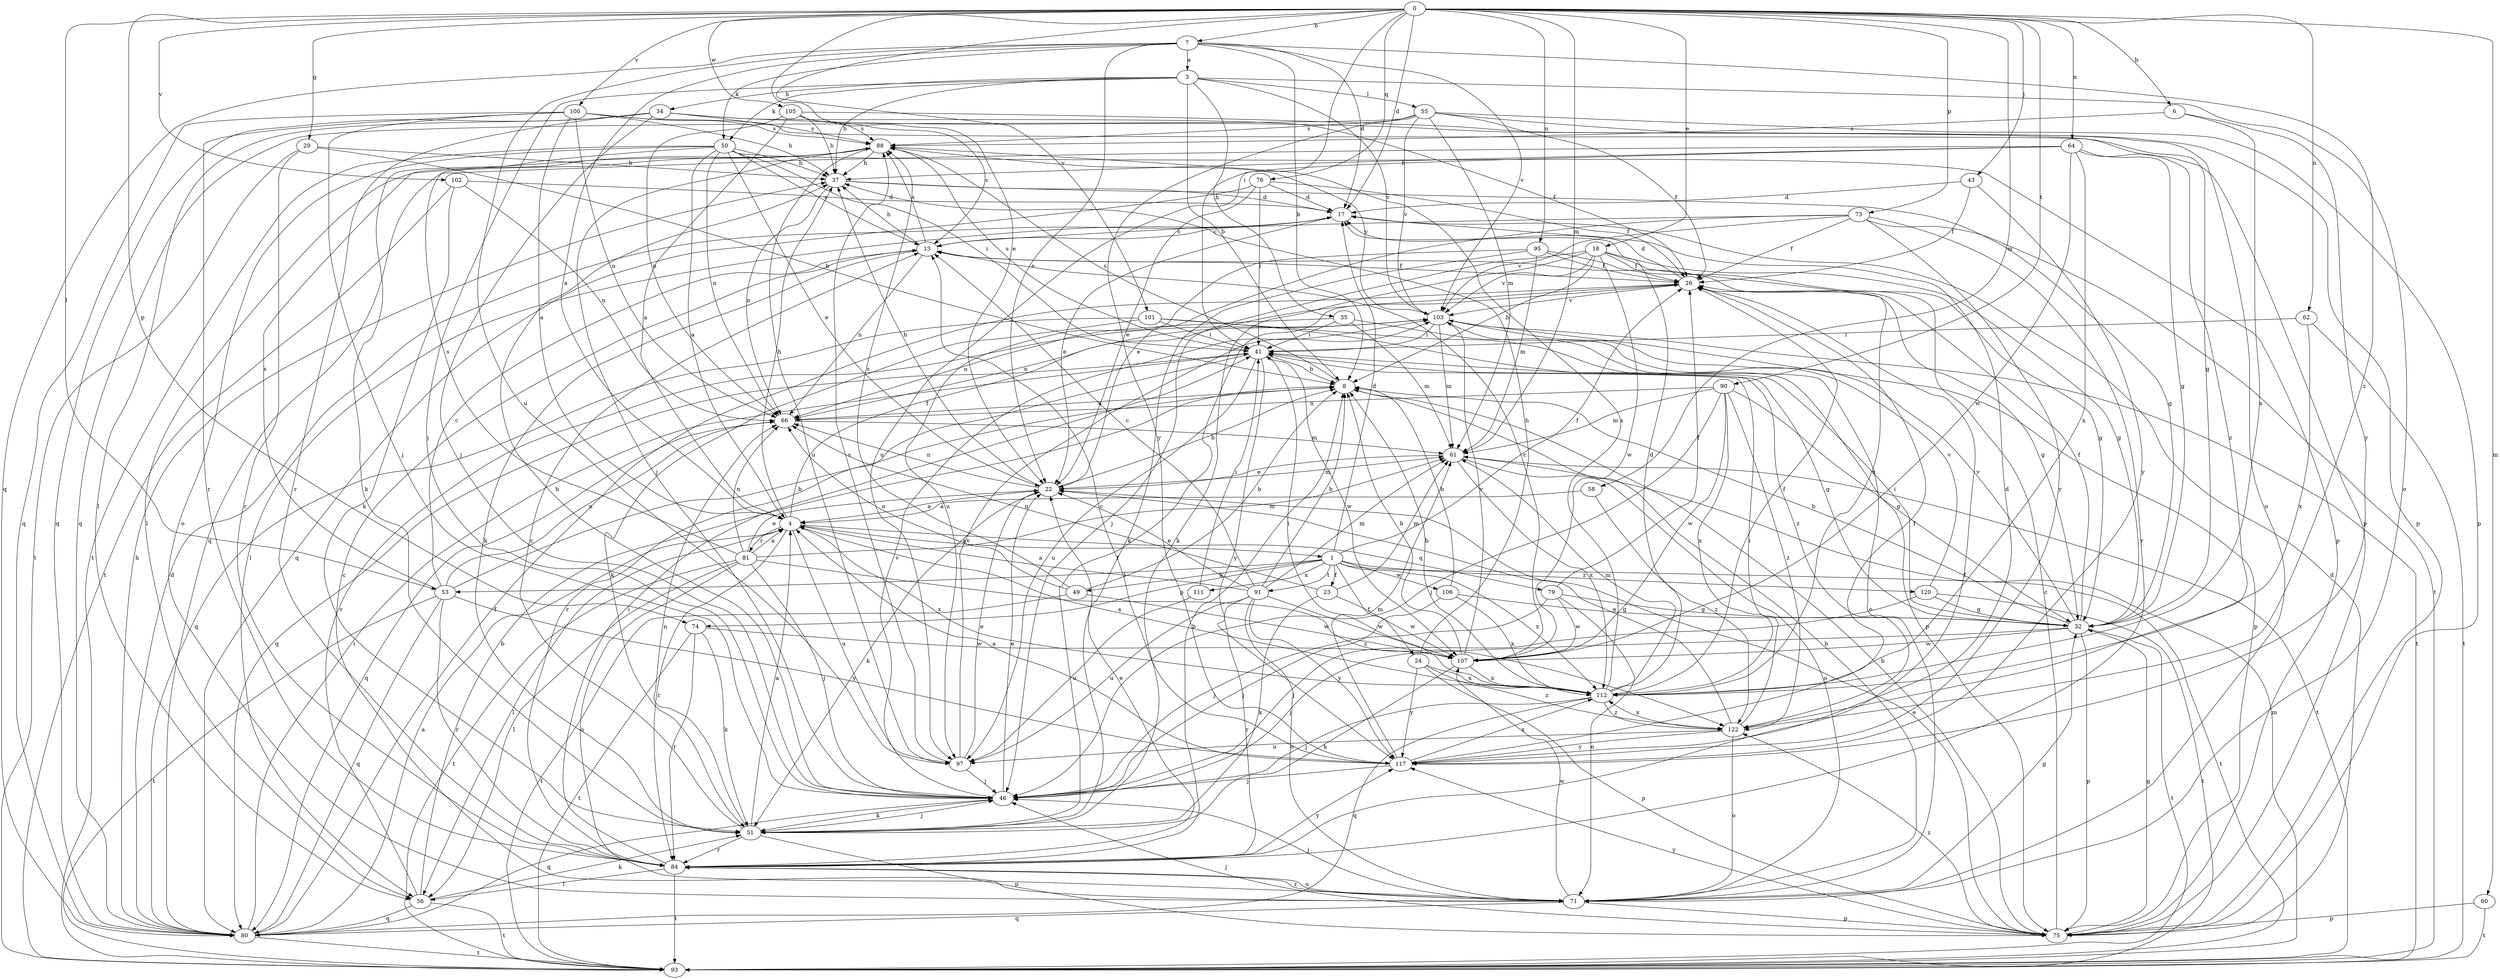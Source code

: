 strict digraph  {
0;
1;
3;
4;
6;
7;
8;
13;
17;
18;
22;
23;
24;
26;
29;
32;
34;
35;
37;
41;
43;
46;
49;
50;
51;
53;
55;
56;
58;
60;
61;
62;
64;
66;
71;
73;
74;
75;
76;
79;
80;
81;
84;
88;
90;
91;
93;
95;
97;
100;
101;
102;
103;
105;
106;
107;
111;
112;
117;
120;
122;
0 -> 6  [label=b];
0 -> 7  [label=b];
0 -> 17  [label=d];
0 -> 18  [label=e];
0 -> 22  [label=e];
0 -> 29  [label=g];
0 -> 41  [label=i];
0 -> 43  [label=j];
0 -> 53  [label=l];
0 -> 58  [label=m];
0 -> 60  [label=m];
0 -> 61  [label=m];
0 -> 62  [label=n];
0 -> 64  [label=n];
0 -> 73  [label=p];
0 -> 74  [label=p];
0 -> 76  [label=q];
0 -> 90  [label=t];
0 -> 95  [label=u];
0 -> 100  [label=v];
0 -> 101  [label=v];
0 -> 102  [label=v];
0 -> 105  [label=w];
1 -> 17  [label=d];
1 -> 23  [label=f];
1 -> 24  [label=f];
1 -> 26  [label=f];
1 -> 49  [label=k];
1 -> 53  [label=l];
1 -> 74  [label=p];
1 -> 91  [label=t];
1 -> 93  [label=t];
1 -> 106  [label=w];
1 -> 111  [label=x];
1 -> 112  [label=x];
1 -> 120  [label=z];
3 -> 8  [label=b];
3 -> 34  [label=h];
3 -> 35  [label=h];
3 -> 37  [label=h];
3 -> 46  [label=j];
3 -> 50  [label=k];
3 -> 55  [label=l];
3 -> 71  [label=o];
3 -> 103  [label=v];
4 -> 1  [label=a];
4 -> 26  [label=f];
4 -> 37  [label=h];
4 -> 56  [label=l];
4 -> 79  [label=q];
4 -> 81  [label=r];
4 -> 84  [label=r];
4 -> 97  [label=u];
4 -> 112  [label=x];
6 -> 88  [label=s];
6 -> 112  [label=x];
6 -> 117  [label=y];
7 -> 3  [label=a];
7 -> 4  [label=a];
7 -> 8  [label=b];
7 -> 17  [label=d];
7 -> 22  [label=e];
7 -> 50  [label=k];
7 -> 80  [label=q];
7 -> 97  [label=u];
7 -> 103  [label=v];
7 -> 122  [label=z];
8 -> 66  [label=n];
8 -> 88  [label=s];
13 -> 26  [label=f];
13 -> 37  [label=h];
13 -> 51  [label=k];
13 -> 66  [label=n];
13 -> 88  [label=s];
17 -> 13  [label=c];
17 -> 22  [label=e];
17 -> 56  [label=l];
18 -> 8  [label=b];
18 -> 26  [label=f];
18 -> 32  [label=g];
18 -> 46  [label=j];
18 -> 51  [label=k];
18 -> 103  [label=v];
18 -> 107  [label=w];
18 -> 112  [label=x];
22 -> 4  [label=a];
22 -> 8  [label=b];
22 -> 37  [label=h];
22 -> 51  [label=k];
22 -> 61  [label=m];
22 -> 66  [label=n];
23 -> 51  [label=k];
23 -> 61  [label=m];
23 -> 66  [label=n];
23 -> 107  [label=w];
24 -> 37  [label=h];
24 -> 75  [label=p];
24 -> 112  [label=x];
24 -> 117  [label=y];
24 -> 122  [label=z];
26 -> 17  [label=d];
26 -> 32  [label=g];
26 -> 103  [label=v];
29 -> 8  [label=b];
29 -> 37  [label=h];
29 -> 84  [label=r];
29 -> 93  [label=t];
32 -> 8  [label=b];
32 -> 26  [label=f];
32 -> 41  [label=i];
32 -> 46  [label=j];
32 -> 75  [label=p];
32 -> 93  [label=t];
32 -> 103  [label=v];
32 -> 107  [label=w];
34 -> 26  [label=f];
34 -> 32  [label=g];
34 -> 46  [label=j];
34 -> 56  [label=l];
34 -> 80  [label=q];
34 -> 84  [label=r];
34 -> 88  [label=s];
35 -> 41  [label=i];
35 -> 61  [label=m];
35 -> 66  [label=n];
35 -> 71  [label=o];
37 -> 17  [label=d];
37 -> 32  [label=g];
37 -> 66  [label=n];
41 -> 8  [label=b];
41 -> 32  [label=g];
41 -> 80  [label=q];
41 -> 84  [label=r];
41 -> 88  [label=s];
41 -> 97  [label=u];
41 -> 107  [label=w];
41 -> 117  [label=y];
43 -> 17  [label=d];
43 -> 26  [label=f];
43 -> 117  [label=y];
46 -> 22  [label=e];
46 -> 37  [label=h];
46 -> 51  [label=k];
46 -> 80  [label=q];
46 -> 103  [label=v];
49 -> 8  [label=b];
49 -> 66  [label=n];
49 -> 88  [label=s];
49 -> 93  [label=t];
49 -> 107  [label=w];
50 -> 4  [label=a];
50 -> 13  [label=c];
50 -> 22  [label=e];
50 -> 37  [label=h];
50 -> 41  [label=i];
50 -> 51  [label=k];
50 -> 66  [label=n];
50 -> 71  [label=o];
50 -> 75  [label=p];
50 -> 93  [label=t];
51 -> 4  [label=a];
51 -> 13  [label=c];
51 -> 26  [label=f];
51 -> 46  [label=j];
51 -> 66  [label=n];
51 -> 75  [label=p];
51 -> 84  [label=r];
53 -> 8  [label=b];
53 -> 13  [label=c];
53 -> 66  [label=n];
53 -> 80  [label=q];
53 -> 84  [label=r];
53 -> 88  [label=s];
53 -> 93  [label=t];
53 -> 117  [label=y];
55 -> 26  [label=f];
55 -> 61  [label=m];
55 -> 71  [label=o];
55 -> 75  [label=p];
55 -> 80  [label=q];
55 -> 88  [label=s];
55 -> 103  [label=v];
55 -> 117  [label=y];
56 -> 8  [label=b];
56 -> 51  [label=k];
56 -> 80  [label=q];
56 -> 93  [label=t];
56 -> 103  [label=v];
58 -> 4  [label=a];
58 -> 122  [label=z];
60 -> 75  [label=p];
60 -> 93  [label=t];
61 -> 22  [label=e];
61 -> 71  [label=o];
61 -> 93  [label=t];
61 -> 112  [label=x];
62 -> 41  [label=i];
62 -> 93  [label=t];
62 -> 112  [label=x];
64 -> 32  [label=g];
64 -> 37  [label=h];
64 -> 80  [label=q];
64 -> 97  [label=u];
64 -> 107  [label=w];
64 -> 112  [label=x];
64 -> 122  [label=z];
66 -> 61  [label=m];
66 -> 80  [label=q];
71 -> 8  [label=b];
71 -> 13  [label=c];
71 -> 32  [label=g];
71 -> 46  [label=j];
71 -> 75  [label=p];
71 -> 80  [label=q];
71 -> 84  [label=r];
71 -> 107  [label=w];
73 -> 13  [label=c];
73 -> 22  [label=e];
73 -> 26  [label=f];
73 -> 84  [label=r];
73 -> 93  [label=t];
73 -> 103  [label=v];
73 -> 117  [label=y];
74 -> 51  [label=k];
74 -> 84  [label=r];
74 -> 93  [label=t];
74 -> 107  [label=w];
75 -> 8  [label=b];
75 -> 13  [label=c];
75 -> 17  [label=d];
75 -> 22  [label=e];
75 -> 32  [label=g];
75 -> 46  [label=j];
75 -> 117  [label=y];
75 -> 122  [label=z];
76 -> 17  [label=d];
76 -> 22  [label=e];
76 -> 26  [label=f];
76 -> 41  [label=i];
76 -> 80  [label=q];
79 -> 26  [label=f];
79 -> 32  [label=g];
79 -> 46  [label=j];
79 -> 71  [label=o];
79 -> 107  [label=w];
80 -> 4  [label=a];
80 -> 17  [label=d];
80 -> 26  [label=f];
80 -> 37  [label=h];
80 -> 41  [label=i];
80 -> 93  [label=t];
81 -> 4  [label=a];
81 -> 22  [label=e];
81 -> 46  [label=j];
81 -> 56  [label=l];
81 -> 61  [label=m];
81 -> 66  [label=n];
81 -> 71  [label=o];
81 -> 88  [label=s];
81 -> 93  [label=t];
81 -> 122  [label=z];
84 -> 8  [label=b];
84 -> 22  [label=e];
84 -> 26  [label=f];
84 -> 41  [label=i];
84 -> 56  [label=l];
84 -> 71  [label=o];
84 -> 93  [label=t];
84 -> 117  [label=y];
88 -> 37  [label=h];
88 -> 46  [label=j];
88 -> 56  [label=l];
88 -> 97  [label=u];
88 -> 103  [label=v];
90 -> 32  [label=g];
90 -> 46  [label=j];
90 -> 61  [label=m];
90 -> 66  [label=n];
90 -> 107  [label=w];
90 -> 112  [label=x];
90 -> 122  [label=z];
91 -> 4  [label=a];
91 -> 8  [label=b];
91 -> 13  [label=c];
91 -> 22  [label=e];
91 -> 61  [label=m];
91 -> 71  [label=o];
91 -> 84  [label=r];
91 -> 97  [label=u];
91 -> 107  [label=w];
91 -> 117  [label=y];
93 -> 61  [label=m];
95 -> 26  [label=f];
95 -> 32  [label=g];
95 -> 51  [label=k];
95 -> 61  [label=m];
95 -> 97  [label=u];
97 -> 22  [label=e];
97 -> 46  [label=j];
97 -> 88  [label=s];
97 -> 103  [label=v];
100 -> 4  [label=a];
100 -> 37  [label=h];
100 -> 46  [label=j];
100 -> 66  [label=n];
100 -> 75  [label=p];
100 -> 80  [label=q];
100 -> 84  [label=r];
100 -> 88  [label=s];
101 -> 41  [label=i];
101 -> 51  [label=k];
101 -> 75  [label=p];
101 -> 80  [label=q];
101 -> 122  [label=z];
102 -> 17  [label=d];
102 -> 51  [label=k];
102 -> 66  [label=n];
102 -> 93  [label=t];
103 -> 41  [label=i];
103 -> 61  [label=m];
103 -> 66  [label=n];
103 -> 75  [label=p];
103 -> 93  [label=t];
105 -> 4  [label=a];
105 -> 13  [label=c];
105 -> 37  [label=h];
105 -> 66  [label=n];
105 -> 75  [label=p];
105 -> 88  [label=s];
106 -> 8  [label=b];
106 -> 32  [label=g];
106 -> 46  [label=j];
106 -> 112  [label=x];
107 -> 8  [label=b];
107 -> 13  [label=c];
107 -> 51  [label=k];
107 -> 103  [label=v];
107 -> 112  [label=x];
111 -> 41  [label=i];
111 -> 97  [label=u];
112 -> 4  [label=a];
112 -> 8  [label=b];
112 -> 17  [label=d];
112 -> 26  [label=f];
112 -> 41  [label=i];
112 -> 46  [label=j];
112 -> 61  [label=m];
112 -> 80  [label=q];
112 -> 88  [label=s];
112 -> 122  [label=z];
117 -> 4  [label=a];
117 -> 13  [label=c];
117 -> 17  [label=d];
117 -> 26  [label=f];
117 -> 46  [label=j];
117 -> 61  [label=m];
117 -> 112  [label=x];
120 -> 32  [label=g];
120 -> 46  [label=j];
120 -> 93  [label=t];
120 -> 103  [label=v];
122 -> 22  [label=e];
122 -> 41  [label=i];
122 -> 71  [label=o];
122 -> 97  [label=u];
122 -> 112  [label=x];
122 -> 117  [label=y];
}
